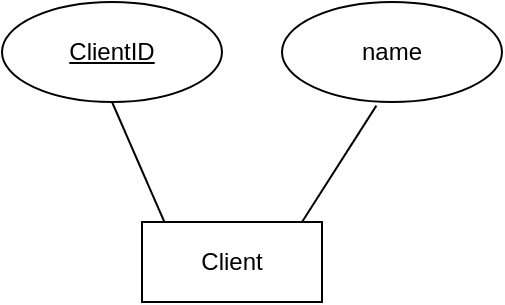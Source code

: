 <mxfile version="26.0.14">
  <diagram name="Page-1" id="Tqz4WJMcs0liZyRWSP5g">
    <mxGraphModel dx="1145" dy="593" grid="1" gridSize="10" guides="1" tooltips="1" connect="1" arrows="1" fold="1" page="1" pageScale="1" pageWidth="850" pageHeight="1100" math="0" shadow="0">
      <root>
        <mxCell id="0" />
        <mxCell id="1" parent="0" />
        <mxCell id="Zl06BuRH7Ai27-u7uzlJ-1" value="Client" style="rounded=0;whiteSpace=wrap;html=1;" vertex="1" parent="1">
          <mxGeometry x="200" y="380" width="90" height="40" as="geometry" />
        </mxCell>
        <mxCell id="Zl06BuRH7Ai27-u7uzlJ-2" value="&lt;u&gt;ClientID&lt;/u&gt;" style="ellipse;whiteSpace=wrap;html=1;" vertex="1" parent="1">
          <mxGeometry x="130" y="270" width="110" height="50" as="geometry" />
        </mxCell>
        <mxCell id="Zl06BuRH7Ai27-u7uzlJ-3" value="" style="endArrow=none;html=1;rounded=0;exitX=0.5;exitY=1;exitDx=0;exitDy=0;entryX=0.126;entryY=0.008;entryDx=0;entryDy=0;entryPerimeter=0;" edge="1" parent="1" source="Zl06BuRH7Ai27-u7uzlJ-2" target="Zl06BuRH7Ai27-u7uzlJ-1">
          <mxGeometry width="50" height="50" relative="1" as="geometry">
            <mxPoint x="120" y="400" as="sourcePoint" />
            <mxPoint x="210" y="370" as="targetPoint" />
          </mxGeometry>
        </mxCell>
        <mxCell id="Zl06BuRH7Ai27-u7uzlJ-4" value="name" style="ellipse;whiteSpace=wrap;html=1;" vertex="1" parent="1">
          <mxGeometry x="270" y="270" width="110" height="50" as="geometry" />
        </mxCell>
        <mxCell id="Zl06BuRH7Ai27-u7uzlJ-5" value="" style="endArrow=none;html=1;rounded=0;entryX=0.429;entryY=1.036;entryDx=0;entryDy=0;entryPerimeter=0;exitX=0.889;exitY=0;exitDx=0;exitDy=0;exitPerimeter=0;" edge="1" parent="1" source="Zl06BuRH7Ai27-u7uzlJ-1" target="Zl06BuRH7Ai27-u7uzlJ-4">
          <mxGeometry width="50" height="50" relative="1" as="geometry">
            <mxPoint x="330" y="390" as="sourcePoint" />
            <mxPoint x="380" y="340" as="targetPoint" />
          </mxGeometry>
        </mxCell>
      </root>
    </mxGraphModel>
  </diagram>
</mxfile>

